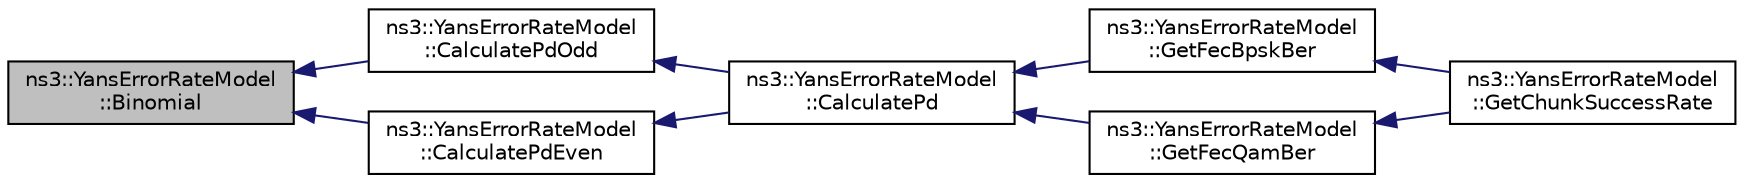 digraph "ns3::YansErrorRateModel::Binomial"
{
  edge [fontname="Helvetica",fontsize="10",labelfontname="Helvetica",labelfontsize="10"];
  node [fontname="Helvetica",fontsize="10",shape=record];
  rankdir="LR";
  Node1 [label="ns3::YansErrorRateModel\l::Binomial",height=0.2,width=0.4,color="black", fillcolor="grey75", style="filled", fontcolor="black"];
  Node1 -> Node2 [dir="back",color="midnightblue",fontsize="10",style="solid"];
  Node2 [label="ns3::YansErrorRateModel\l::CalculatePdOdd",height=0.2,width=0.4,color="black", fillcolor="white", style="filled",URL="$d2/dc1/classns3_1_1YansErrorRateModel.html#a602143c06ab2a0a320ad1b01fc8f3fca"];
  Node2 -> Node3 [dir="back",color="midnightblue",fontsize="10",style="solid"];
  Node3 [label="ns3::YansErrorRateModel\l::CalculatePd",height=0.2,width=0.4,color="black", fillcolor="white", style="filled",URL="$d2/dc1/classns3_1_1YansErrorRateModel.html#a230a0884925ebbb368053c821116e3ec"];
  Node3 -> Node4 [dir="back",color="midnightblue",fontsize="10",style="solid"];
  Node4 [label="ns3::YansErrorRateModel\l::GetFecBpskBer",height=0.2,width=0.4,color="black", fillcolor="white", style="filled",URL="$d2/dc1/classns3_1_1YansErrorRateModel.html#abaa04063a406c62365d182fbd9eb78ec"];
  Node4 -> Node5 [dir="back",color="midnightblue",fontsize="10",style="solid"];
  Node5 [label="ns3::YansErrorRateModel\l::GetChunkSuccessRate",height=0.2,width=0.4,color="black", fillcolor="white", style="filled",URL="$d2/dc1/classns3_1_1YansErrorRateModel.html#a9ee90c83f09b4a0a6d53e4df536beee1"];
  Node3 -> Node6 [dir="back",color="midnightblue",fontsize="10",style="solid"];
  Node6 [label="ns3::YansErrorRateModel\l::GetFecQamBer",height=0.2,width=0.4,color="black", fillcolor="white", style="filled",URL="$d2/dc1/classns3_1_1YansErrorRateModel.html#a456a5ba3fc8c6a9fe67ed25971364ff0"];
  Node6 -> Node5 [dir="back",color="midnightblue",fontsize="10",style="solid"];
  Node1 -> Node7 [dir="back",color="midnightblue",fontsize="10",style="solid"];
  Node7 [label="ns3::YansErrorRateModel\l::CalculatePdEven",height=0.2,width=0.4,color="black", fillcolor="white", style="filled",URL="$d2/dc1/classns3_1_1YansErrorRateModel.html#ac83ae34ee93e89d32b42c3c97ff37090"];
  Node7 -> Node3 [dir="back",color="midnightblue",fontsize="10",style="solid"];
}
